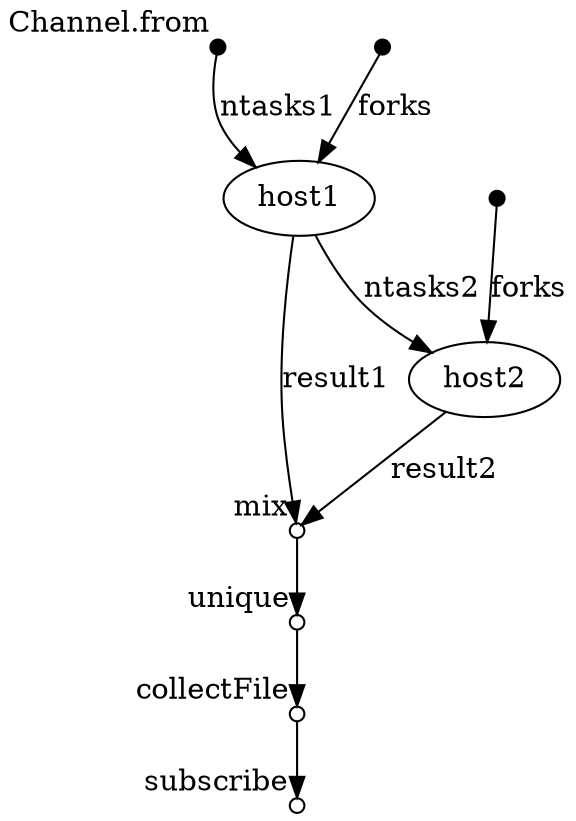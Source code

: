 digraph "dag_nf_hosts_workflow" {
p0 [shape=point,label="",fixedsize=true,width=0.1,xlabel="Channel.from"];
p2 [label="host1"];
p0 -> p2 [label="ntasks1"];

p1 [shape=point,label="",fixedsize=true,width=0.1];
p2 [label="host1"];
p1 -> p2 [label="forks"];

p2 [label="host1"];
p4 [label="host2"];
p2 -> p4 [label="ntasks2"];

p2 [label="host1"];
p5 [shape=circle,label="",fixedsize=true,width=0.1,xlabel="mix"];
p2 -> p5 [label="result1"];

p3 [shape=point,label="",fixedsize=true,width=0.1];
p4 [label="host2"];
p3 -> p4 [label="forks"];

p4 [label="host2"];
p5 [shape=circle,label="",fixedsize=true,width=0.1,xlabel="mix"];
p4 -> p5 [label="result2"];

p5 [shape=circle,label="",fixedsize=true,width=0.1,xlabel="mix"];
p6 [shape=circle,label="",fixedsize=true,width=0.1,xlabel="unique"];
p5 -> p6;

p6 [shape=circle,label="",fixedsize=true,width=0.1,xlabel="unique"];
p7 [shape=circle,label="",fixedsize=true,width=0.1,xlabel="collectFile"];
p6 -> p7;

p7 [shape=circle,label="",fixedsize=true,width=0.1,xlabel="collectFile"];
p8 [shape=circle,label="",fixedsize=true,width=0.1,xlabel="subscribe"];
p7 -> p8;

}

